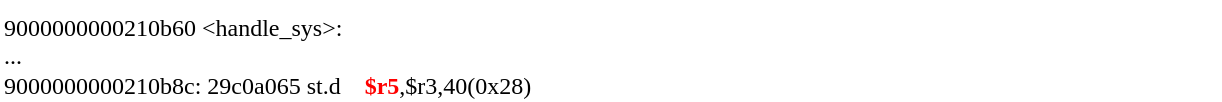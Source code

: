 <mxfile version="20.8.16" type="device"><diagram name="Page-1" id="9X0ESf6F69z7x2L2r5KG"><mxGraphModel dx="2704" dy="662" grid="1" gridSize="10" guides="1" tooltips="1" connect="1" arrows="1" fold="1" page="1" pageScale="1" pageWidth="827" pageHeight="1169" math="0" shadow="0"><root><mxCell id="0"/><mxCell id="1" parent="0"/><mxCell id="YRGdACz2NdePQLeItSf4-1" value="&lt;div&gt;9000000000210b60 &amp;lt;handle_sys&amp;gt;:&lt;/div&gt;&lt;div&gt;...&lt;/div&gt;&lt;div&gt;9000000000210b8c:&lt;span style=&quot;&quot;&gt;&#9;&lt;/span&gt;29c0a065 &lt;span style=&quot;&quot;&gt;&#9;&lt;/span&gt;st.d&lt;span style=&quot;&quot;&gt;&amp;nbsp; &amp;nbsp;&amp;nbsp;&lt;/span&gt;&lt;b&gt;&lt;font color=&quot;#ff0000&quot;&gt;$r5&lt;/font&gt;&lt;/b&gt;,$r3,40(0x28)&lt;/div&gt;" style="text;whiteSpace=wrap;html=1;fontFamily=Fira Code;" parent="1" vertex="1"><mxGeometry x="-1140" y="670" width="610" height="50" as="geometry"/></mxCell></root></mxGraphModel></diagram></mxfile>